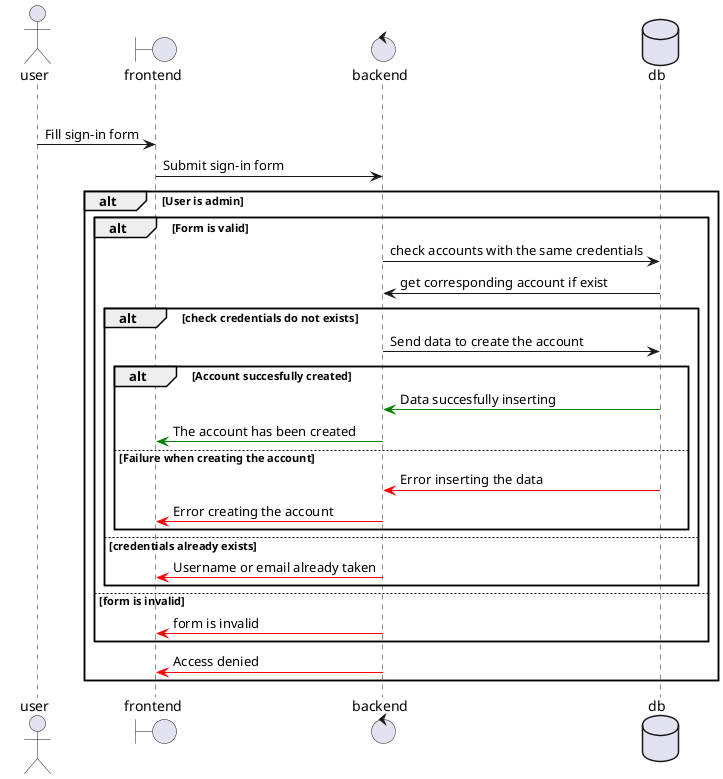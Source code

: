 @startuml Add Artwork
actor user as u
boundary frontend as f
control backend as b
database db

group Create Account
    u -> f : Fill sign-in form
    f -> b : Submit sign-in form

    alt User is admin
        alt Form is valid
            b -> db : check accounts with the same credentials
            b <- db : get corresponding account if exist
            alt check credentials do not exists
                b -> db : Send data to create the account
                alt Account succesfully created
                    b <[#green]- db : Data succesfully inserting
                    f <[#green]- b : The account has been created
                else Failure when creating the account
                    b <[#red]- db : Error inserting the data
                    f <[#red]- b : Error creating the account
                end
            else credentials already exists
                f <[#red]- b : Username or email already taken       
            end
        else form is invalid
            f <[#red]- b : form is invalid
        end
        f <[#red]- b : Access denied
    end
@enduml